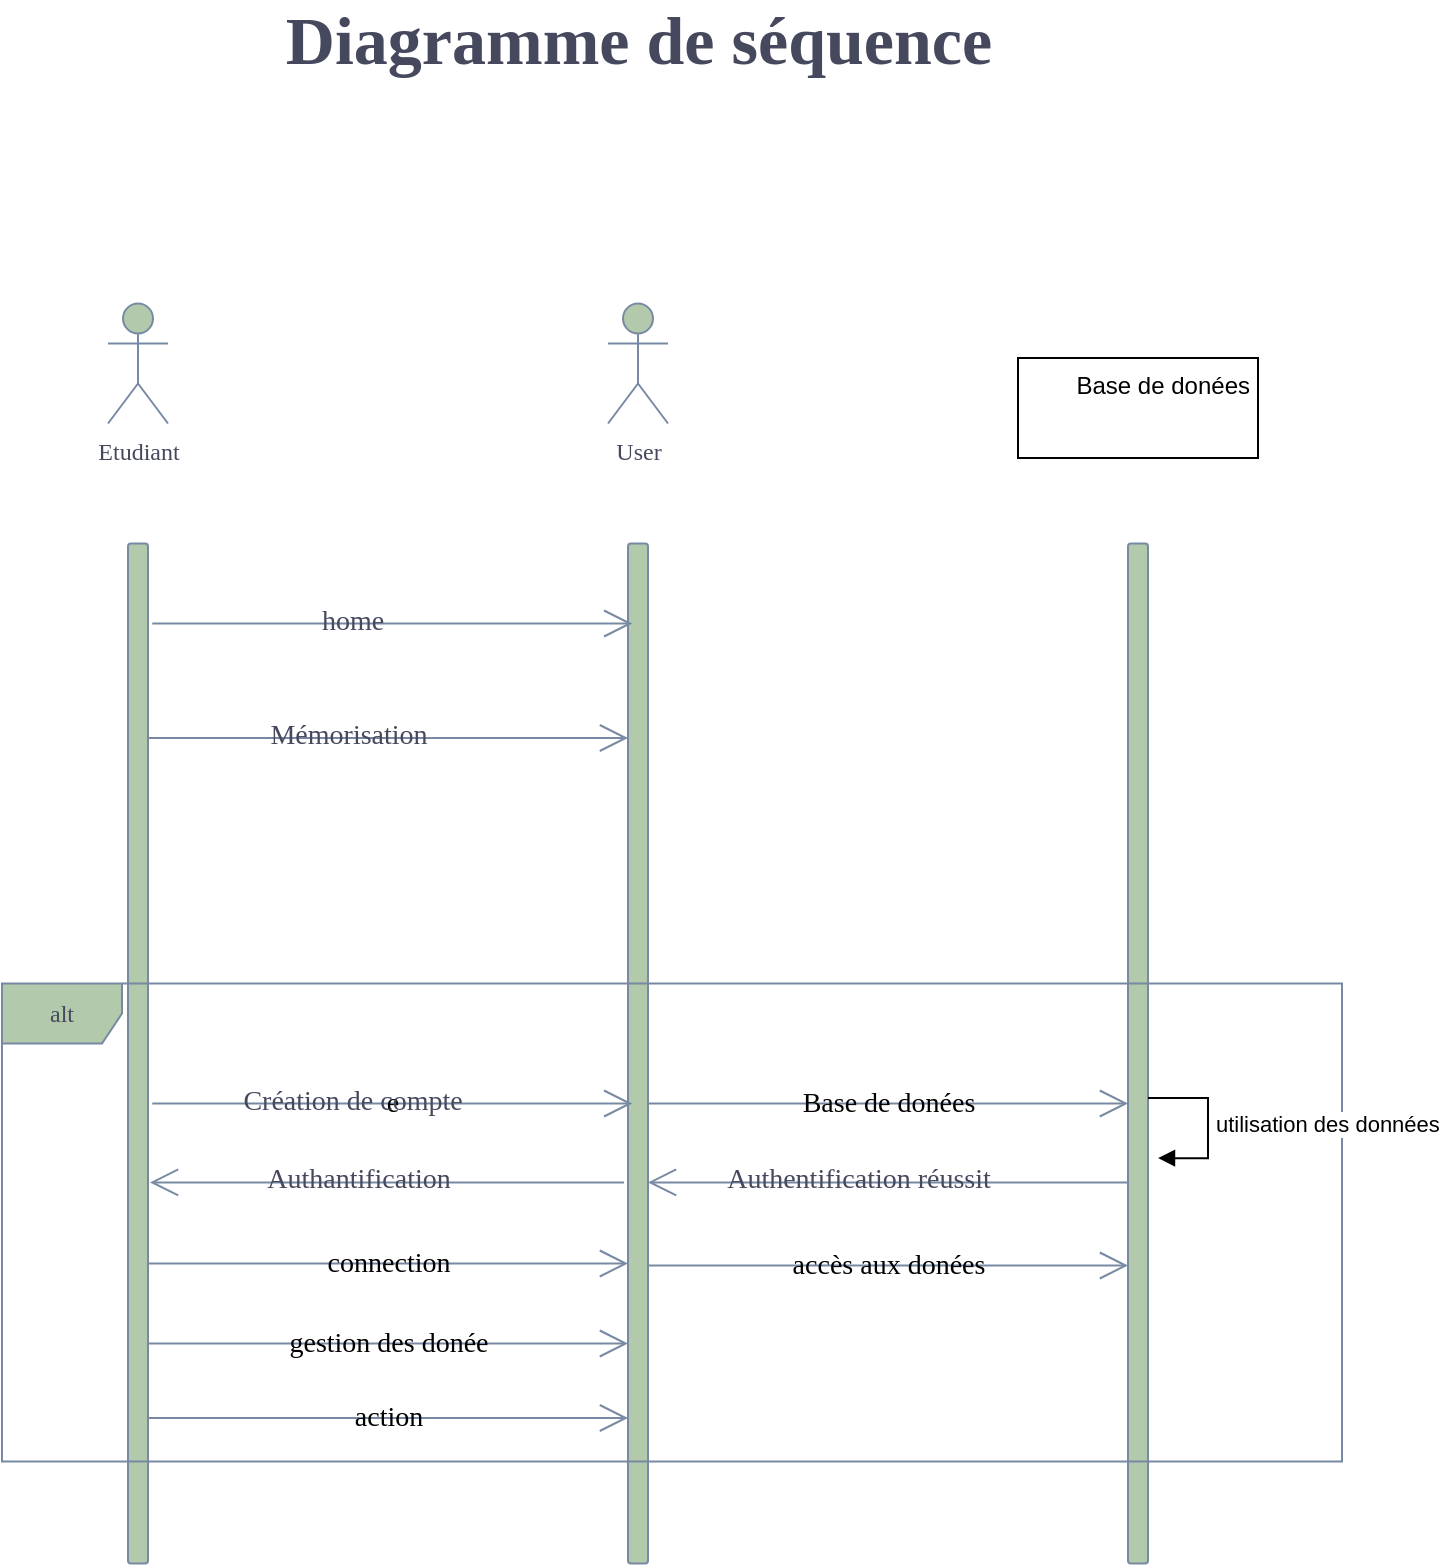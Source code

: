 <mxfile version="21.2.9" type="github" pages="4">
  <diagram id="7Fy2dsDE-u1t5gbOgSBC" name="Page-3">
    <mxGraphModel dx="1259" dy="935" grid="1" gridSize="10" guides="1" tooltips="1" connect="1" arrows="1" fold="1" page="1" pageScale="1" pageWidth="827" pageHeight="1169" math="0" shadow="0">
      <root>
        <mxCell id="0" />
        <mxCell id="1" parent="0" />
        <mxCell id="fSUdgJ2RJSTrI55HI0uJ-1" value="Etudiant" style="shape=umlActor;verticalLabelPosition=bottom;verticalAlign=top;html=1;fontFamily=Bangers;fontSource=https%3A%2F%2Ffonts.googleapis.com%2Fcss%3Ffamily%3DBangers;labelBackgroundColor=none;fillColor=#B2C9AB;strokeColor=#788AA3;fontColor=#46495D;rounded=1;labelBorderColor=none;" parent="1" vertex="1">
          <mxGeometry x="127" y="282.75" width="30" height="60" as="geometry" />
        </mxCell>
        <mxCell id="fSUdgJ2RJSTrI55HI0uJ-2" value="" style="html=1;points=[];perimeter=orthogonalPerimeter;outlineConnect=0;targetShapes=umlLifeline;portConstraint=eastwest;newEdgeStyle={&quot;edgeStyle&quot;:&quot;elbowEdgeStyle&quot;,&quot;elbow&quot;:&quot;vertical&quot;,&quot;curved&quot;:0,&quot;rounded&quot;:0};fontFamily=Bangers;fontSource=https%3A%2F%2Ffonts.googleapis.com%2Fcss%3Ffamily%3DBangers;labelBackgroundColor=none;fillColor=#B2C9AB;strokeColor=#788AA3;fontColor=#46495D;rounded=1;labelBorderColor=none;" parent="1" vertex="1">
          <mxGeometry x="137" y="402.75" width="10" height="510" as="geometry" />
        </mxCell>
        <mxCell id="fSUdgJ2RJSTrI55HI0uJ-3" value="" style="html=1;points=[];perimeter=orthogonalPerimeter;outlineConnect=0;targetShapes=umlLifeline;portConstraint=eastwest;newEdgeStyle={&quot;edgeStyle&quot;:&quot;elbowEdgeStyle&quot;,&quot;elbow&quot;:&quot;vertical&quot;,&quot;curved&quot;:0,&quot;rounded&quot;:0};fontFamily=Bangers;fontSource=https%3A%2F%2Ffonts.googleapis.com%2Fcss%3Ffamily%3DBangers;labelBackgroundColor=none;fillColor=#B2C9AB;strokeColor=#788AA3;fontColor=#46495D;rounded=1;labelBorderColor=none;" parent="1" vertex="1">
          <mxGeometry x="387" y="402.75" width="10" height="510" as="geometry" />
        </mxCell>
        <mxCell id="mbbyJTVlPEKZgGZdeCUn-4" value="" style="endArrow=open;endFill=1;endSize=12;html=1;rounded=1;fontFamily=Bangers;labelBackgroundColor=none;strokeColor=#788AA3;fontColor=default;fontSource=https%3A%2F%2Ffonts.googleapis.com%2Fcss%3Ffamily%3DBangers;fontSize=14;labelBorderColor=none;" parent="1" edge="1">
          <mxGeometry width="160" relative="1" as="geometry">
            <mxPoint x="149.13" y="442.75" as="sourcePoint" />
            <mxPoint x="389.13" y="442.75" as="targetPoint" />
          </mxGeometry>
        </mxCell>
        <mxCell id="mbbyJTVlPEKZgGZdeCUn-5" value="home" style="edgeLabel;html=1;align=center;verticalAlign=middle;resizable=0;points=[];fontFamily=Bangers;labelBackgroundColor=none;fontColor=#46495D;rounded=1;fontSource=https%3A%2F%2Ffonts.googleapis.com%2Fcss%3Ffamily%3DBangers;fontSize=14;labelBorderColor=none;" parent="mbbyJTVlPEKZgGZdeCUn-4" vertex="1" connectable="0">
          <mxGeometry x="-0.168" y="1" relative="1" as="geometry">
            <mxPoint as="offset" />
          </mxGeometry>
        </mxCell>
        <mxCell id="mbbyJTVlPEKZgGZdeCUn-7" value="User" style="shape=umlActor;verticalLabelPosition=bottom;verticalAlign=top;html=1;fontFamily=Bangers;fontSource=https%3A%2F%2Ffonts.googleapis.com%2Fcss%3Ffamily%3DBangers;labelBackgroundColor=none;fillColor=#B2C9AB;strokeColor=#788AA3;fontColor=#46495D;rounded=1;labelBorderColor=none;" parent="1" vertex="1">
          <mxGeometry x="377" y="282.75" width="30" height="60" as="geometry" />
        </mxCell>
        <mxCell id="mbbyJTVlPEKZgGZdeCUn-9" value="" style="html=1;points=[];perimeter=orthogonalPerimeter;outlineConnect=0;targetShapes=umlLifeline;portConstraint=eastwest;newEdgeStyle={&quot;edgeStyle&quot;:&quot;elbowEdgeStyle&quot;,&quot;elbow&quot;:&quot;vertical&quot;,&quot;curved&quot;:0,&quot;rounded&quot;:0};fontFamily=Bangers;fontSource=https%3A%2F%2Ffonts.googleapis.com%2Fcss%3Ffamily%3DBangers;labelBackgroundColor=none;fillColor=#B2C9AB;strokeColor=#788AA3;fontColor=#46495D;rounded=1;labelBorderColor=none;" parent="1" vertex="1">
          <mxGeometry x="637" y="402.75" width="10" height="510" as="geometry" />
        </mxCell>
        <mxCell id="mbbyJTVlPEKZgGZdeCUn-10" value="&lt;font style=&quot;font-size: 14px;&quot;&gt;&lt;br style=&quot;font-size: 14px;&quot;&gt;&lt;/font&gt;" style="text;whiteSpace=wrap;html=1;fontFamily=Bangers;labelBackgroundColor=none;fontColor=#46495D;rounded=1;align=center;fontSource=https%3A%2F%2Ffonts.googleapis.com%2Fcss%3Ffamily%3DBangers;fontSize=14;labelBorderColor=none;" parent="1" vertex="1">
          <mxGeometry x="582" y="332.75" width="120" height="50" as="geometry" />
        </mxCell>
        <mxCell id="M7Nd-Q1FoY5M5KTgXxL9-5" value="connection" style="endArrow=open;endFill=1;endSize=12;html=1;rounded=1;fontFamily=Bangers;labelBackgroundColor=none;strokeColor=#788AA3;fontColor=default;fontSource=https%3A%2F%2Ffonts.googleapis.com%2Fcss%3Ffamily%3DBangers;fontSize=14;labelBorderColor=none;" parent="1" edge="1">
          <mxGeometry width="160" relative="1" as="geometry">
            <mxPoint x="147" y="762.75" as="sourcePoint" />
            <mxPoint x="387" y="762.75" as="targetPoint" />
          </mxGeometry>
        </mxCell>
        <mxCell id="M7Nd-Q1FoY5M5KTgXxL9-10" value="alt" style="shape=umlFrame;whiteSpace=wrap;html=1;pointerEvents=0;strokeColor=#788AA3;fontColor=#46495D;fillColor=#B2C9AB;fontFamily=Bangers;fontSource=https%3A%2F%2Ffonts.googleapis.com%2Fcss%3Ffamily%3DBangers;labelBorderColor=none;" parent="1" vertex="1">
          <mxGeometry x="74" y="622.75" width="670" height="239" as="geometry" />
        </mxCell>
        <mxCell id="M7Nd-Q1FoY5M5KTgXxL9-13" value="e" style="endArrow=open;endFill=1;endSize=12;html=1;rounded=1;fontFamily=Bangers;labelBackgroundColor=none;strokeColor=#788AA3;fontColor=default;fontSource=https%3A%2F%2Ffonts.googleapis.com%2Fcss%3Ffamily%3DBangers;fontSize=14;labelBorderColor=none;" parent="1" edge="1">
          <mxGeometry width="160" relative="1" as="geometry">
            <mxPoint x="149.13" y="682.75" as="sourcePoint" />
            <mxPoint x="389.13" y="682.75" as="targetPoint" />
          </mxGeometry>
        </mxCell>
        <mxCell id="M7Nd-Q1FoY5M5KTgXxL9-14" value="Création de compte" style="edgeLabel;html=1;align=center;verticalAlign=middle;resizable=0;points=[];fontFamily=Bangers;labelBackgroundColor=none;fontColor=#46495D;rounded=1;fontSize=14;fontSource=https%3A%2F%2Ffonts.googleapis.com%2Fcss%3Ffamily%3DBangers;labelBorderColor=none;" parent="M7Nd-Q1FoY5M5KTgXxL9-13" vertex="1" connectable="0">
          <mxGeometry x="-0.168" y="1" relative="1" as="geometry">
            <mxPoint as="offset" />
          </mxGeometry>
        </mxCell>
        <mxCell id="M7Nd-Q1FoY5M5KTgXxL9-15" value="&lt;font style=&quot;font-size: 14px;&quot;&gt;Base de donées&lt;/font&gt;" style="endArrow=open;endFill=1;endSize=12;html=1;rounded=1;fontFamily=Bangers;labelBackgroundColor=none;strokeColor=#788AA3;fontColor=default;fontSource=https%3A%2F%2Ffonts.googleapis.com%2Fcss%3Ffamily%3DBangers;fontSize=14;labelBorderColor=none;" parent="1" edge="1">
          <mxGeometry width="160" relative="1" as="geometry">
            <mxPoint x="397" y="682.75" as="sourcePoint" />
            <mxPoint x="637" y="682.75" as="targetPoint" />
          </mxGeometry>
        </mxCell>
        <mxCell id="M7Nd-Q1FoY5M5KTgXxL9-16" value="" style="endArrow=open;endFill=1;endSize=12;html=1;rounded=1;fontFamily=Bangers;labelBackgroundColor=none;strokeColor=#788AA3;fontColor=default;fontSource=https%3A%2F%2Ffonts.googleapis.com%2Fcss%3Ffamily%3DBangers;fontSize=14;labelBorderColor=none;" parent="1" edge="1">
          <mxGeometry width="160" relative="1" as="geometry">
            <mxPoint x="385" y="722.22" as="sourcePoint" />
            <mxPoint x="148" y="722.22" as="targetPoint" />
            <Array as="points">
              <mxPoint x="305" y="722.22" />
            </Array>
          </mxGeometry>
        </mxCell>
        <mxCell id="M7Nd-Q1FoY5M5KTgXxL9-17" value="Authantification" style="edgeLabel;html=1;align=center;verticalAlign=middle;resizable=0;points=[];fontFamily=Bangers;labelBackgroundColor=none;fontColor=#46495D;rounded=1;fontSource=https%3A%2F%2Ffonts.googleapis.com%2Fcss%3Ffamily%3DBangers;fontSize=14;labelBorderColor=none;" parent="M7Nd-Q1FoY5M5KTgXxL9-16" vertex="1" connectable="0">
          <mxGeometry x="0.125" y="-1" relative="1" as="geometry">
            <mxPoint as="offset" />
          </mxGeometry>
        </mxCell>
        <mxCell id="M7Nd-Q1FoY5M5KTgXxL9-18" value="" style="endArrow=open;endFill=1;endSize=12;html=1;rounded=1;fontFamily=Bangers;labelBackgroundColor=none;strokeColor=#788AA3;fontColor=default;fontSource=https%3A%2F%2Ffonts.googleapis.com%2Fcss%3Ffamily%3DBangers;fontSize=14;labelBorderColor=none;" parent="1" edge="1">
          <mxGeometry width="160" relative="1" as="geometry">
            <mxPoint x="637" y="722.22" as="sourcePoint" />
            <mxPoint x="397" y="722.22" as="targetPoint" />
          </mxGeometry>
        </mxCell>
        <mxCell id="M7Nd-Q1FoY5M5KTgXxL9-19" value="Authentification réussit" style="edgeLabel;html=1;align=center;verticalAlign=middle;resizable=0;points=[];fontFamily=Bangers;labelBackgroundColor=none;fontColor=#46495D;rounded=1;fontSource=https%3A%2F%2Ffonts.googleapis.com%2Fcss%3Ffamily%3DBangers;fontSize=14;labelBorderColor=none;" parent="M7Nd-Q1FoY5M5KTgXxL9-18" vertex="1" connectable="0">
          <mxGeometry x="0.125" y="-1" relative="1" as="geometry">
            <mxPoint as="offset" />
          </mxGeometry>
        </mxCell>
        <mxCell id="M7Nd-Q1FoY5M5KTgXxL9-24" value="accès aux donées" style="endArrow=open;endFill=1;endSize=12;html=1;rounded=1;fontFamily=Bangers;labelBackgroundColor=none;strokeColor=#788AA3;fontColor=default;fontSource=https%3A%2F%2Ffonts.googleapis.com%2Fcss%3Ffamily%3DBangers;fontSize=14;labelBorderColor=none;" parent="1" edge="1">
          <mxGeometry width="160" relative="1" as="geometry">
            <mxPoint x="397" y="763.75" as="sourcePoint" />
            <mxPoint x="637" y="763.75" as="targetPoint" />
          </mxGeometry>
        </mxCell>
        <mxCell id="M7Nd-Q1FoY5M5KTgXxL9-26" value="gestion des donée" style="endArrow=open;endFill=1;endSize=12;html=1;rounded=1;fontFamily=Bangers;labelBackgroundColor=none;strokeColor=#788AA3;fontColor=default;fontSource=https%3A%2F%2Ffonts.googleapis.com%2Fcss%3Ffamily%3DBangers;fontSize=14;labelBorderColor=none;" parent="1" edge="1">
          <mxGeometry width="160" relative="1" as="geometry">
            <mxPoint x="147" y="802.75" as="sourcePoint" />
            <mxPoint x="387" y="802.75" as="targetPoint" />
          </mxGeometry>
        </mxCell>
        <mxCell id="Zl64nRzu6rsrgkDyncrV-1" value="&lt;font style=&quot;font-size: 34px;&quot; data-font-src=&quot;https://fonts.googleapis.com/css?family=Bangers&quot; face=&quot;Bangers&quot;&gt;Diagramme de séquence&lt;/font&gt;" style="text;align=center;fontStyle=1;verticalAlign=middle;spacingLeft=3;spacingRight=3;strokeColor=none;rotatable=0;points=[[0,0.5],[1,0.5]];portConstraint=eastwest;html=1;fontColor=#46495D;" parent="1" vertex="1">
          <mxGeometry x="352" y="139" width="80" height="26" as="geometry" />
        </mxCell>
        <mxCell id="Zl64nRzu6rsrgkDyncrV-2" value="" style="endArrow=open;endFill=1;endSize=12;html=1;rounded=1;fontFamily=Bangers;labelBackgroundColor=none;strokeColor=#788AA3;fontColor=default;fontSource=https%3A%2F%2Ffonts.googleapis.com%2Fcss%3Ffamily%3DBangers;fontSize=14;labelBorderColor=none;" parent="1" edge="1">
          <mxGeometry width="160" relative="1" as="geometry">
            <mxPoint x="147" y="500" as="sourcePoint" />
            <mxPoint x="387" y="500" as="targetPoint" />
          </mxGeometry>
        </mxCell>
        <mxCell id="Zl64nRzu6rsrgkDyncrV-3" value="Mémorisation" style="edgeLabel;html=1;align=center;verticalAlign=middle;resizable=0;points=[];fontFamily=Bangers;labelBackgroundColor=none;fontColor=#46495D;rounded=1;fontSource=https%3A%2F%2Ffonts.googleapis.com%2Fcss%3Ffamily%3DBangers;fontSize=14;labelBorderColor=none;" parent="Zl64nRzu6rsrgkDyncrV-2" vertex="1" connectable="0">
          <mxGeometry x="-0.168" y="1" relative="1" as="geometry">
            <mxPoint as="offset" />
          </mxGeometry>
        </mxCell>
        <mxCell id="Zl64nRzu6rsrgkDyncrV-4" value="action" style="endArrow=open;endFill=1;endSize=12;html=1;rounded=1;fontFamily=Bangers;labelBackgroundColor=none;strokeColor=#788AA3;fontColor=default;fontSource=https%3A%2F%2Ffonts.googleapis.com%2Fcss%3Ffamily%3DBangers;fontSize=14;labelBorderColor=none;" parent="1" edge="1">
          <mxGeometry width="160" relative="1" as="geometry">
            <mxPoint x="147" y="840" as="sourcePoint" />
            <mxPoint x="387" y="840" as="targetPoint" />
          </mxGeometry>
        </mxCell>
        <mxCell id="512pYsB3RR5TTS3lcQ0H-1" value="Base de donées" style="align=right;verticalAlign=top;spacingRight=2;whiteSpace=wrap;html=1;" vertex="1" parent="1">
          <mxGeometry x="582" y="310" width="120" height="50" as="geometry" />
        </mxCell>
        <mxCell id="0DtthJPYJdAvLJs0lc2h-2" value="utilisation des données" style="html=1;align=left;spacingLeft=2;endArrow=block;rounded=0;edgeStyle=orthogonalEdgeStyle;curved=0;rounded=0;" edge="1" parent="1">
          <mxGeometry relative="1" as="geometry">
            <mxPoint x="647" y="680" as="sourcePoint" />
            <Array as="points">
              <mxPoint x="677" y="710" />
            </Array>
            <mxPoint x="652" y="710.059" as="targetPoint" />
          </mxGeometry>
        </mxCell>
      </root>
    </mxGraphModel>
  </diagram>
  <diagram id="2vBaPQWCMmji3fY1KokE" name="Page-8">
    <mxGraphModel dx="1529" dy="1136" grid="1" gridSize="20" guides="1" tooltips="1" connect="1" arrows="1" fold="1" page="1" pageScale="1" pageWidth="827" pageHeight="1169" math="0" shadow="0">
      <root>
        <mxCell id="0" />
        <mxCell id="1" parent="0" />
        <mxCell id="4AKyWV1fT23g9U2N-agr-1" value="" style="verticalAlign=top;align=left;spacingTop=8;spacingLeft=2;spacingRight=12;shape=cube;size=10;direction=south;fontStyle=4;html=1;whiteSpace=wrap;strokeColor=#788AA3;fontColor=#46495D;fillColor=#020203;" parent="1" vertex="1">
          <mxGeometry x="200" y="248" width="594" height="835" as="geometry" />
        </mxCell>
        <mxCell id="6-9gz5BclIo_MvBo13Ms-14" style="edgeStyle=orthogonalEdgeStyle;rounded=0;orthogonalLoop=1;jettySize=auto;html=1;exitX=0.5;exitY=1;exitDx=0;exitDy=0;strokeColor=#020203;fontColor=#46495D;fillColor=#B2C9AB;endArrow=none;endFill=0;" parent="1" source="4AKyWV1fT23g9U2N-agr-2" target="4AKyWV1fT23g9U2N-agr-4" edge="1">
          <mxGeometry relative="1" as="geometry" />
        </mxCell>
        <mxCell id="4AKyWV1fT23g9U2N-agr-2" value="&lt;font data-font-src=&quot;https://fonts.googleapis.com/css?family=Bangers&quot; face=&quot;Bangers&quot;&gt;Authentification&lt;/font&gt;" style="ellipse;whiteSpace=wrap;html=1;strokeColor=#6c8ebf;fillColor=#dae8fc;" parent="1" vertex="1">
          <mxGeometry x="539" y="288" width="222" height="120" as="geometry" />
        </mxCell>
        <mxCell id="6-9gz5BclIo_MvBo13Ms-15" style="edgeStyle=orthogonalEdgeStyle;rounded=0;orthogonalLoop=1;jettySize=auto;html=1;entryX=0;entryY=0.5;entryDx=0;entryDy=0;strokeColor=#788AA3;fontColor=#46495D;fillColor=#B2C9AB;endArrow=none;endFill=0;" parent="1" source="4AKyWV1fT23g9U2N-agr-3" target="4AKyWV1fT23g9U2N-agr-2" edge="1">
          <mxGeometry relative="1" as="geometry" />
        </mxCell>
        <mxCell id="ttsru9wYK6X2Tkle6r_C-3" value="«include»" style="edgeStyle=orthogonalEdgeStyle;rounded=0;orthogonalLoop=1;jettySize=auto;html=1;exitX=0.5;exitY=1;exitDx=0;exitDy=0;dashed=1;" edge="1" parent="1" source="4AKyWV1fT23g9U2N-agr-3" target="4AKyWV1fT23g9U2N-agr-5">
          <mxGeometry relative="1" as="geometry" />
        </mxCell>
        <mxCell id="4AKyWV1fT23g9U2N-agr-3" value="&lt;font data-font-src=&quot;https://fonts.googleapis.com/css?family=Bangers&quot; face=&quot;Bangers&quot;&gt;Création de compte&lt;/font&gt;" style="ellipse;whiteSpace=wrap;html=1;strokeColor=#6c8ebf;fillColor=#dae8fc;" parent="1" vertex="1">
          <mxGeometry x="246" y="288" width="222" height="120" as="geometry" />
        </mxCell>
        <mxCell id="6-9gz5BclIo_MvBo13Ms-20" style="edgeStyle=orthogonalEdgeStyle;rounded=0;orthogonalLoop=1;jettySize=auto;html=1;exitX=0.5;exitY=1;exitDx=0;exitDy=0;strokeColor=#020203;fontColor=#46495D;fillColor=#B2C9AB;endArrow=none;endFill=0;" parent="1" source="4AKyWV1fT23g9U2N-agr-6" target="4AKyWV1fT23g9U2N-agr-7" edge="1">
          <mxGeometry relative="1" as="geometry" />
        </mxCell>
        <mxCell id="6-9gz5BclIo_MvBo13Ms-30" style="edgeStyle=orthogonalEdgeStyle;rounded=0;orthogonalLoop=1;jettySize=auto;html=1;exitX=1;exitY=1;exitDx=0;exitDy=0;entryX=1;entryY=0.5;entryDx=0;entryDy=0;strokeColor=#020203;fontColor=#46495D;fillColor=#B2C9AB;endArrow=none;endFill=0;" parent="1" source="4AKyWV1fT23g9U2N-agr-4" target="4AKyWV1fT23g9U2N-agr-6" edge="1">
          <mxGeometry relative="1" as="geometry">
            <Array as="points">
              <mxPoint x="728" y="608" />
              <mxPoint x="761" y="608" />
            </Array>
          </mxGeometry>
        </mxCell>
        <mxCell id="ttsru9wYK6X2Tkle6r_C-8" style="edgeStyle=orthogonalEdgeStyle;rounded=0;orthogonalLoop=1;jettySize=auto;html=1;exitX=0.5;exitY=1;exitDx=0;exitDy=0;entryX=0.5;entryY=0;entryDx=0;entryDy=0;endArrow=none;endFill=0;" edge="1" parent="1" source="4AKyWV1fT23g9U2N-agr-4" target="4AKyWV1fT23g9U2N-agr-6">
          <mxGeometry relative="1" as="geometry" />
        </mxCell>
        <mxCell id="4AKyWV1fT23g9U2N-agr-4" value="&lt;font data-font-src=&quot;https://fonts.googleapis.com/css?family=Bangers&quot; face=&quot;Bangers&quot;&gt;Authentification&lt;/font&gt;" style="ellipse;whiteSpace=wrap;html=1;strokeColor=#6c8ebf;fillColor=#dae8fc;" parent="1" vertex="1">
          <mxGeometry x="539" y="428" width="222" height="120" as="geometry" />
        </mxCell>
        <mxCell id="6-9gz5BclIo_MvBo13Ms-18" style="edgeStyle=orthogonalEdgeStyle;rounded=0;orthogonalLoop=1;jettySize=auto;html=1;strokeColor=#788AA3;fontColor=#46495D;fillColor=#B2C9AB;endArrow=none;endFill=0;" parent="1" source="4AKyWV1fT23g9U2N-agr-5" target="4AKyWV1fT23g9U2N-agr-4" edge="1">
          <mxGeometry relative="1" as="geometry" />
        </mxCell>
        <mxCell id="6-9gz5BclIo_MvBo13Ms-29" style="edgeStyle=orthogonalEdgeStyle;rounded=0;orthogonalLoop=1;jettySize=auto;html=1;exitX=1;exitY=1;exitDx=0;exitDy=0;entryX=0;entryY=0;entryDx=0;entryDy=0;strokeColor=#020203;fontColor=#46495D;fillColor=#B2C9AB;endArrow=none;endFill=0;" parent="1" source="4AKyWV1fT23g9U2N-agr-5" target="4AKyWV1fT23g9U2N-agr-6" edge="1">
          <mxGeometry relative="1" as="geometry">
            <Array as="points">
              <mxPoint x="435" y="580" />
              <mxPoint x="572" y="580" />
            </Array>
          </mxGeometry>
        </mxCell>
        <mxCell id="4AKyWV1fT23g9U2N-agr-5" value="&lt;font data-font-src=&quot;https://fonts.googleapis.com/css?family=Bangers&quot; face=&quot;Bangers&quot;&gt;connection&lt;/font&gt;" style="ellipse;whiteSpace=wrap;html=1;strokeColor=#6c8ebf;fillColor=#dae8fc;" parent="1" vertex="1">
          <mxGeometry x="246" y="428" width="222" height="120" as="geometry" />
        </mxCell>
        <mxCell id="6-9gz5BclIo_MvBo13Ms-19" style="edgeStyle=orthogonalEdgeStyle;rounded=0;orthogonalLoop=1;jettySize=auto;html=1;exitX=0.885;exitY=0.827;exitDx=0;exitDy=0;entryX=0.877;entryY=0.187;entryDx=0;entryDy=0;strokeColor=#020203;fontColor=#46495D;fillColor=#B2C9AB;entryPerimeter=0;exitPerimeter=0;endArrow=none;endFill=0;" parent="1" source="4AKyWV1fT23g9U2N-agr-6" target="4AKyWV1fT23g9U2N-agr-7" edge="1">
          <mxGeometry relative="1" as="geometry">
            <Array as="points">
              <mxPoint x="735" y="698" />
              <mxPoint x="740" y="698" />
              <mxPoint x="740" y="962" />
            </Array>
          </mxGeometry>
        </mxCell>
        <mxCell id="4AKyWV1fT23g9U2N-agr-6" value="&lt;font data-font-src=&quot;https://fonts.googleapis.com/css?family=Bangers&quot; face=&quot;Bangers&quot;&gt;Home&lt;/font&gt;" style="ellipse;whiteSpace=wrap;html=1;strokeColor=#6c8ebf;fillColor=#dae8fc;" parent="1" vertex="1">
          <mxGeometry x="539" y="596" width="222" height="120" as="geometry" />
        </mxCell>
        <mxCell id="4AKyWV1fT23g9U2N-agr-7" value="&lt;font data-font-src=&quot;https://fonts.googleapis.com/css?family=Bangers&quot; face=&quot;Bangers&quot;&gt;Mémorisation&lt;/font&gt;" style="ellipse;whiteSpace=wrap;html=1;strokeColor=#6c8ebf;fillColor=#dae8fc;" parent="1" vertex="1">
          <mxGeometry x="539" y="940" width="222" height="120" as="geometry" />
        </mxCell>
        <mxCell id="4AKyWV1fT23g9U2N-agr-8" value="&lt;font data-font-src=&quot;https://fonts.googleapis.com/css?family=Bangers&quot; face=&quot;Bangers&quot;&gt;modification&lt;/font&gt;" style="ellipse;whiteSpace=wrap;html=1;strokeColor=#6c8ebf;fillColor=#dae8fc;" parent="1" vertex="1">
          <mxGeometry x="328" y="625.5" width="126" height="80" as="geometry" />
        </mxCell>
        <mxCell id="6-9gz5BclIo_MvBo13Ms-26" style="edgeStyle=orthogonalEdgeStyle;rounded=0;orthogonalLoop=1;jettySize=auto;html=1;exitX=0.411;exitY=0.952;exitDx=0;exitDy=0;entryX=0.5;entryY=0;entryDx=0;entryDy=0;strokeColor=#020203;fontColor=#46495D;fillColor=#B2C9AB;exitPerimeter=0;endArrow=none;endFill=0;" parent="1" source="4AKyWV1fT23g9U2N-agr-8" target="4AKyWV1fT23g9U2N-agr-9" edge="1">
          <mxGeometry relative="1" as="geometry" />
        </mxCell>
        <mxCell id="6-9gz5BclIo_MvBo13Ms-28" style="edgeStyle=orthogonalEdgeStyle;rounded=0;orthogonalLoop=1;jettySize=auto;html=1;exitX=0.5;exitY=1;exitDx=0;exitDy=0;entryX=0;entryY=0.5;entryDx=0;entryDy=0;strokeColor=#020203;fontColor=#46495D;fillColor=#B2C9AB;endArrow=none;endFill=0;" parent="1" source="4AKyWV1fT23g9U2N-agr-9" target="6-9gz5BclIo_MvBo13Ms-27" edge="1">
          <mxGeometry relative="1" as="geometry">
            <Array as="points">
              <mxPoint x="427" y="898" />
              <mxPoint x="500" y="898" />
            </Array>
          </mxGeometry>
        </mxCell>
        <mxCell id="4AKyWV1fT23g9U2N-agr-9" value="&lt;font data-font-src=&quot;https://fonts.googleapis.com/css?family=Bangers&quot; face=&quot;Bangers&quot;&gt;bases de données&lt;/font&gt;" style="ellipse;whiteSpace=wrap;html=1;strokeColor=#6c8ebf;fillColor=#dae8fc;" parent="1" vertex="1">
          <mxGeometry x="354" y="780" width="146" height="105" as="geometry" />
        </mxCell>
        <mxCell id="ttsru9wYK6X2Tkle6r_C-9" style="edgeStyle=orthogonalEdgeStyle;rounded=0;orthogonalLoop=1;jettySize=auto;html=1;entryX=1;entryY=0.5;entryDx=0;entryDy=0;endArrow=none;endFill=0;" edge="1" parent="1" source="6-9gz5BclIo_MvBo13Ms-2" target="4AKyWV1fT23g9U2N-agr-9">
          <mxGeometry relative="1" as="geometry" />
        </mxCell>
        <mxCell id="6-9gz5BclIo_MvBo13Ms-2" value="&lt;font data-font-src=&quot;https://fonts.googleapis.com/css?family=Bangers&quot; face=&quot;Bangers&quot;&gt;ajouté&lt;/font&gt;" style="ellipse;whiteSpace=wrap;html=1;strokeColor=#6c8ebf;fillColor=#dae8fc;" parent="1" vertex="1">
          <mxGeometry x="471.5" y="716" width="137" height="75" as="geometry" />
        </mxCell>
        <mxCell id="6-9gz5BclIo_MvBo13Ms-11" value="«include»" style="edgeStyle=orthogonalEdgeStyle;rounded=0;orthogonalLoop=1;jettySize=auto;html=1;exitX=0;exitY=1;exitDx=0;exitDy=0;exitPerimeter=0;strokeColor=#788AA3;fontColor=#46495D;fillColor=#B2C9AB;dashed=1;endArrow=classic;endFill=1;" parent="1" source="6-9gz5BclIo_MvBo13Ms-4" target="4AKyWV1fT23g9U2N-agr-3" edge="1">
          <mxGeometry relative="1" as="geometry" />
        </mxCell>
        <mxCell id="6-9gz5BclIo_MvBo13Ms-12" style="edgeStyle=orthogonalEdgeStyle;rounded=0;orthogonalLoop=1;jettySize=auto;html=1;exitX=1;exitY=1;exitDx=0;exitDy=0;exitPerimeter=0;entryX=0.5;entryY=0;entryDx=0;entryDy=0;strokeColor=#788AA3;fontColor=#46495D;fillColor=#B2C9AB;dashed=1;endArrow=classic;endFill=1;" parent="1" source="6-9gz5BclIo_MvBo13Ms-4" target="4AKyWV1fT23g9U2N-agr-2" edge="1">
          <mxGeometry relative="1" as="geometry" />
        </mxCell>
        <mxCell id="6-9gz5BclIo_MvBo13Ms-17" style="edgeStyle=orthogonalEdgeStyle;rounded=0;orthogonalLoop=1;jettySize=auto;html=1;strokeColor=#788AA3;fontColor=#46495D;fillColor=#B2C9AB;dashed=1;endArrow=classic;endFill=1;" parent="1" source="6-9gz5BclIo_MvBo13Ms-4" target="4AKyWV1fT23g9U2N-agr-6" edge="1">
          <mxGeometry relative="1" as="geometry">
            <Array as="points">
              <mxPoint x="480" y="123" />
              <mxPoint x="480" y="656" />
            </Array>
          </mxGeometry>
        </mxCell>
        <mxCell id="ttsru9wYK6X2Tkle6r_C-2" value="«include»" style="edgeLabel;html=1;align=center;verticalAlign=middle;resizable=0;points=[];" vertex="1" connectable="0" parent="6-9gz5BclIo_MvBo13Ms-17">
          <mxGeometry x="-0.402" y="-1" relative="1" as="geometry">
            <mxPoint as="offset" />
          </mxGeometry>
        </mxCell>
        <mxCell id="6-9gz5BclIo_MvBo13Ms-4" value="Etudiant" style="shape=umlActor;verticalLabelPosition=bottom;verticalAlign=top;html=1;strokeColor=#788AA3;fontColor=#46495D;fillColor=#B2C9AB;" parent="1" vertex="1">
          <mxGeometry x="373" y="63" width="81" height="120" as="geometry" />
        </mxCell>
        <mxCell id="6-9gz5BclIo_MvBo13Ms-22" style="edgeStyle=orthogonalEdgeStyle;rounded=0;orthogonalLoop=1;jettySize=auto;html=1;strokeColor=#788AA3;fontColor=#46495D;fillColor=#B2C9AB;dashed=1;" parent="1" source="6-9gz5BclIo_MvBo13Ms-5" target="4AKyWV1fT23g9U2N-agr-8" edge="1">
          <mxGeometry relative="1" as="geometry" />
        </mxCell>
        <mxCell id="ttsru9wYK6X2Tkle6r_C-6" value="«include»" style="edgeLabel;html=1;align=center;verticalAlign=middle;resizable=0;points=[];" vertex="1" connectable="0" parent="6-9gz5BclIo_MvBo13Ms-22">
          <mxGeometry x="0.334" relative="1" as="geometry">
            <mxPoint as="offset" />
          </mxGeometry>
        </mxCell>
        <mxCell id="6-9gz5BclIo_MvBo13Ms-24" style="edgeStyle=orthogonalEdgeStyle;rounded=0;orthogonalLoop=1;jettySize=auto;html=1;strokeColor=#788AA3;fontColor=#46495D;fillColor=#B2C9AB;entryX=0.012;entryY=0.567;entryDx=0;entryDy=0;entryPerimeter=0;dashed=1;" parent="1" source="6-9gz5BclIo_MvBo13Ms-5" target="4AKyWV1fT23g9U2N-agr-9" edge="1">
          <mxGeometry relative="1" as="geometry">
            <mxPoint x="-40" y="723" as="sourcePoint" />
            <mxPoint x="140" y="763" as="targetPoint" />
            <Array as="points">
              <mxPoint x="99" y="740" />
              <mxPoint x="220" y="740" />
              <mxPoint x="220" y="839" />
            </Array>
          </mxGeometry>
        </mxCell>
        <mxCell id="ttsru9wYK6X2Tkle6r_C-4" value="«include»" style="edgeLabel;html=1;align=center;verticalAlign=middle;resizable=0;points=[];" vertex="1" connectable="0" parent="6-9gz5BclIo_MvBo13Ms-24">
          <mxGeometry x="0.475" y="2" relative="1" as="geometry">
            <mxPoint as="offset" />
          </mxGeometry>
        </mxCell>
        <mxCell id="6-9gz5BclIo_MvBo13Ms-31" style="edgeStyle=orthogonalEdgeStyle;rounded=0;orthogonalLoop=1;jettySize=auto;html=1;entryX=0.5;entryY=1;entryDx=0;entryDy=0;strokeColor=#788AA3;fontColor=#46495D;fillColor=#B2C9AB;dashed=1;" parent="1" target="4AKyWV1fT23g9U2N-agr-7" edge="1">
          <mxGeometry relative="1" as="geometry">
            <mxPoint x="60" y="703" as="sourcePoint" />
            <Array as="points">
              <mxPoint x="60" y="760" />
              <mxPoint x="220" y="760" />
              <mxPoint x="220" y="1060" />
            </Array>
          </mxGeometry>
        </mxCell>
        <mxCell id="ttsru9wYK6X2Tkle6r_C-5" value="«include»" style="edgeLabel;html=1;align=center;verticalAlign=middle;resizable=0;points=[];" vertex="1" connectable="0" parent="6-9gz5BclIo_MvBo13Ms-31">
          <mxGeometry x="0.561" y="-2" relative="1" as="geometry">
            <mxPoint as="offset" />
          </mxGeometry>
        </mxCell>
        <mxCell id="6-9gz5BclIo_MvBo13Ms-5" value="Users" style="shape=umlActor;verticalLabelPosition=bottom;verticalAlign=top;html=1;strokeColor=#788AA3;fontColor=#46495D;fillColor=#B2C9AB;" parent="1" vertex="1">
          <mxGeometry x="58" y="576" width="81" height="120" as="geometry" />
        </mxCell>
        <mxCell id="6-9gz5BclIo_MvBo13Ms-27" value="&lt;font data-font-src=&quot;https://fonts.googleapis.com/css?family=Bangers&quot; face=&quot;Bangers&quot;&gt;supprimer&lt;/font&gt;" style="ellipse;whiteSpace=wrap;html=1;strokeColor=#6c8ebf;fillColor=#dae8fc;" parent="1" vertex="1">
          <mxGeometry x="509.5" y="855" width="99" height="85" as="geometry" />
        </mxCell>
        <mxCell id="ttsru9wYK6X2Tkle6r_C-1" value="«include»" style="text;html=1;align=center;verticalAlign=middle;resizable=0;points=[];autosize=1;strokeColor=none;fillColor=none;" vertex="1" parent="1">
          <mxGeometry x="500" y="216" width="80" height="40" as="geometry" />
        </mxCell>
        <mxCell id="ttsru9wYK6X2Tkle6r_C-10" value="&lt;font style=&quot;font-size: 24px;&quot; data-font-src=&quot;https://fonts.googleapis.com/css?family=Bangers&quot; face=&quot;Bangers&quot;&gt;Diagramme de classe d&#39;utilisation&lt;/font&gt;" style="text;html=1;align=center;verticalAlign=middle;resizable=0;points=[];autosize=1;strokeColor=none;fillColor=none;" vertex="1" parent="1">
          <mxGeometry x="33" y="103" width="340" height="40" as="geometry" />
        </mxCell>
      </root>
    </mxGraphModel>
  </diagram>
  <diagram id="9ChFiwUYh3UP2npL46-0" name="Page-9">
    <mxGraphModel dx="1529" dy="1136" grid="1" gridSize="20" guides="1" tooltips="1" connect="1" arrows="1" fold="1" page="1" pageScale="1" pageWidth="827" pageHeight="1169" math="0" shadow="0">
      <root>
        <mxCell id="0" />
        <mxCell id="1" parent="0" />
        <mxCell id="nryJNz60mdJCIUhlRDiZ-37" style="edgeStyle=orthogonalEdgeStyle;rounded=0;orthogonalLoop=1;jettySize=auto;html=1;exitX=0.5;exitY=1;exitDx=0;exitDy=0;entryX=0.5;entryY=0;entryDx=0;entryDy=0;" parent="1" source="EQ2pmqr_DZ7F5pbqGsHU-6" target="nryJNz60mdJCIUhlRDiZ-4" edge="1">
          <mxGeometry relative="1" as="geometry" />
        </mxCell>
        <mxCell id="EQ2pmqr_DZ7F5pbqGsHU-6" value="" style="ellipse;fillColor=strokeColor;html=1;strokeColor=#788AA3;fontColor=#46495D;" parent="1" vertex="1">
          <mxGeometry x="391" y="158" width="30" height="30" as="geometry" />
        </mxCell>
        <mxCell id="nryJNz60mdJCIUhlRDiZ-38" style="edgeStyle=orthogonalEdgeStyle;rounded=0;orthogonalLoop=1;jettySize=auto;html=1;exitX=0.5;exitY=1;exitDx=0;exitDy=0;entryX=0.5;entryY=0;entryDx=0;entryDy=0;" parent="1" source="nryJNz60mdJCIUhlRDiZ-4" target="nryJNz60mdJCIUhlRDiZ-6" edge="1">
          <mxGeometry relative="1" as="geometry" />
        </mxCell>
        <mxCell id="nryJNz60mdJCIUhlRDiZ-4" value="&lt;font data-font-src=&quot;https://fonts.googleapis.com/css?family=Bangers&quot; face=&quot;Bangers&quot;&gt;Création de compte&lt;/font&gt;" style="html=1;dashed=0;rounded=1;absoluteArcSize=1;arcSize=20;verticalAlign=middle;align=center;whiteSpace=wrap;" parent="1" vertex="1">
          <mxGeometry x="326" y="218" width="160" height="50" as="geometry" />
        </mxCell>
        <mxCell id="nryJNz60mdJCIUhlRDiZ-5" value="*" style="text;resizeWidth=0;resizeHeight=0;points=[];part=1;verticalAlign=middle;align=center;html=1;" parent="nryJNz60mdJCIUhlRDiZ-4" vertex="1">
          <mxGeometry x="1" y="0.5" width="20" height="20" relative="1" as="geometry">
            <mxPoint x="-20" y="-10" as="offset" />
          </mxGeometry>
        </mxCell>
        <mxCell id="nryJNz60mdJCIUhlRDiZ-39" style="edgeStyle=orthogonalEdgeStyle;rounded=0;orthogonalLoop=1;jettySize=auto;html=1;exitX=0.5;exitY=1;exitDx=0;exitDy=0;" parent="1" source="nryJNz60mdJCIUhlRDiZ-6" target="nryJNz60mdJCIUhlRDiZ-8" edge="1">
          <mxGeometry relative="1" as="geometry" />
        </mxCell>
        <mxCell id="nryJNz60mdJCIUhlRDiZ-6" value="&lt;font data-font-src=&quot;https://fonts.googleapis.com/css?family=Bangers&quot; face=&quot;Bangers&quot;&gt;Authentification&lt;/font&gt;" style="html=1;dashed=0;rounded=1;absoluteArcSize=1;arcSize=20;verticalAlign=middle;align=center;whiteSpace=wrap;" parent="1" vertex="1">
          <mxGeometry x="326" y="298" width="160" height="50" as="geometry" />
        </mxCell>
        <mxCell id="nryJNz60mdJCIUhlRDiZ-7" value="*" style="text;resizeWidth=0;resizeHeight=0;points=[];part=1;verticalAlign=middle;align=center;html=1;" parent="nryJNz60mdJCIUhlRDiZ-6" vertex="1">
          <mxGeometry x="1" y="0.5" width="20" height="20" relative="1" as="geometry">
            <mxPoint x="-20" y="-10" as="offset" />
          </mxGeometry>
        </mxCell>
        <mxCell id="nryJNz60mdJCIUhlRDiZ-40" style="edgeStyle=orthogonalEdgeStyle;rounded=0;orthogonalLoop=1;jettySize=auto;html=1;exitX=0.5;exitY=1;exitDx=0;exitDy=0;entryX=0.5;entryY=0;entryDx=0;entryDy=0;" parent="1" source="nryJNz60mdJCIUhlRDiZ-8" target="nryJNz60mdJCIUhlRDiZ-9" edge="1">
          <mxGeometry relative="1" as="geometry" />
        </mxCell>
        <mxCell id="nryJNz60mdJCIUhlRDiZ-8" value="" style="rhombus;" parent="1" vertex="1">
          <mxGeometry x="376" y="378" width="60" height="60" as="geometry" />
        </mxCell>
        <mxCell id="nryJNz60mdJCIUhlRDiZ-41" style="edgeStyle=orthogonalEdgeStyle;rounded=0;orthogonalLoop=1;jettySize=auto;html=1;entryX=0.5;entryY=0;entryDx=0;entryDy=0;" parent="1" source="nryJNz60mdJCIUhlRDiZ-9" target="nryJNz60mdJCIUhlRDiZ-11" edge="1">
          <mxGeometry relative="1" as="geometry" />
        </mxCell>
        <mxCell id="nryJNz60mdJCIUhlRDiZ-9" value="&lt;font data-font-src=&quot;https://fonts.googleapis.com/css?family=Bangers&quot; face=&quot;Bangers&quot;&gt;Connection&lt;/font&gt;" style="html=1;dashed=0;rounded=1;absoluteArcSize=1;arcSize=20;verticalAlign=middle;align=center;whiteSpace=wrap;" parent="1" vertex="1">
          <mxGeometry x="326" y="458" width="160" height="50" as="geometry" />
        </mxCell>
        <mxCell id="nryJNz60mdJCIUhlRDiZ-10" value="*" style="text;resizeWidth=0;resizeHeight=0;points=[];part=1;verticalAlign=middle;align=center;html=1;" parent="nryJNz60mdJCIUhlRDiZ-9" vertex="1">
          <mxGeometry x="1" y="0.5" width="20" height="20" relative="1" as="geometry">
            <mxPoint x="-20" y="-10" as="offset" />
          </mxGeometry>
        </mxCell>
        <mxCell id="nryJNz60mdJCIUhlRDiZ-42" style="edgeStyle=orthogonalEdgeStyle;rounded=0;orthogonalLoop=1;jettySize=auto;html=1;entryX=0.5;entryY=0;entryDx=0;entryDy=0;" parent="1" source="nryJNz60mdJCIUhlRDiZ-11" target="nryJNz60mdJCIUhlRDiZ-16" edge="1">
          <mxGeometry relative="1" as="geometry" />
        </mxCell>
        <mxCell id="nryJNz60mdJCIUhlRDiZ-11" value="" style="rhombus;" parent="1" vertex="1">
          <mxGeometry x="376" y="538" width="60" height="60" as="geometry" />
        </mxCell>
        <mxCell id="hlDTrjzuuK49tMTz5u0x-4" style="edgeStyle=orthogonalEdgeStyle;rounded=0;orthogonalLoop=1;jettySize=auto;html=1;entryX=0.5;entryY=0;entryDx=0;entryDy=0;" edge="1" parent="1" source="nryJNz60mdJCIUhlRDiZ-14" target="nryJNz60mdJCIUhlRDiZ-18">
          <mxGeometry relative="1" as="geometry" />
        </mxCell>
        <mxCell id="nryJNz60mdJCIUhlRDiZ-14" value="&lt;font data-font-src=&quot;https://fonts.googleapis.com/css?family=Bangers&quot; face=&quot;Bangers&quot;&gt;Home&lt;/font&gt;" style="html=1;dashed=0;rounded=1;absoluteArcSize=1;arcSize=20;verticalAlign=middle;align=center;whiteSpace=wrap;" parent="1" vertex="1">
          <mxGeometry x="326" y="703" width="160" height="50" as="geometry" />
        </mxCell>
        <mxCell id="nryJNz60mdJCIUhlRDiZ-15" value="*" style="text;resizeWidth=0;resizeHeight=0;points=[];part=1;verticalAlign=middle;align=center;html=1;" parent="nryJNz60mdJCIUhlRDiZ-14" vertex="1">
          <mxGeometry x="1" y="0.5" width="20" height="20" relative="1" as="geometry">
            <mxPoint x="-20" y="-10" as="offset" />
          </mxGeometry>
        </mxCell>
        <mxCell id="nryJNz60mdJCIUhlRDiZ-43" style="edgeStyle=orthogonalEdgeStyle;rounded=0;orthogonalLoop=1;jettySize=auto;html=1;exitX=0.5;exitY=1;exitDx=0;exitDy=0;entryX=0.5;entryY=0;entryDx=0;entryDy=0;" parent="1" source="nryJNz60mdJCIUhlRDiZ-16" target="nryJNz60mdJCIUhlRDiZ-14" edge="1">
          <mxGeometry relative="1" as="geometry" />
        </mxCell>
        <mxCell id="nryJNz60mdJCIUhlRDiZ-16" value="&lt;font data-font-src=&quot;https://fonts.googleapis.com/css?family=Bangers&quot; face=&quot;Bangers&quot;&gt;Mémorisation&lt;/font&gt;" style="html=1;dashed=0;rounded=1;absoluteArcSize=1;arcSize=20;verticalAlign=middle;align=center;whiteSpace=wrap;" parent="1" vertex="1">
          <mxGeometry x="326" y="618" width="160" height="50" as="geometry" />
        </mxCell>
        <mxCell id="nryJNz60mdJCIUhlRDiZ-17" value="*" style="text;resizeWidth=0;resizeHeight=0;points=[];part=1;verticalAlign=middle;align=center;html=1;" parent="nryJNz60mdJCIUhlRDiZ-16" vertex="1">
          <mxGeometry x="1" y="0.5" width="20" height="20" relative="1" as="geometry">
            <mxPoint x="-20" y="-10" as="offset" />
          </mxGeometry>
        </mxCell>
        <mxCell id="nryJNz60mdJCIUhlRDiZ-46" style="edgeStyle=orthogonalEdgeStyle;rounded=0;orthogonalLoop=1;jettySize=auto;html=1;" parent="1" source="nryJNz60mdJCIUhlRDiZ-18" target="nryJNz60mdJCIUhlRDiZ-19" edge="1">
          <mxGeometry relative="1" as="geometry" />
        </mxCell>
        <mxCell id="nryJNz60mdJCIUhlRDiZ-48" style="edgeStyle=orthogonalEdgeStyle;rounded=0;orthogonalLoop=1;jettySize=auto;html=1;exitX=1;exitY=0.5;exitDx=0;exitDy=0;" parent="1" source="nryJNz60mdJCIUhlRDiZ-8" target="nryJNz60mdJCIUhlRDiZ-7" edge="1">
          <mxGeometry relative="1" as="geometry">
            <Array as="points">
              <mxPoint x="571" y="408" />
              <mxPoint x="571" y="323" />
            </Array>
          </mxGeometry>
        </mxCell>
        <mxCell id="hlDTrjzuuK49tMTz5u0x-3" value="&lt;font style=&quot;font-size: 18px;&quot; data-font-src=&quot;https://fonts.googleapis.com/css?family=Bangers&quot; face=&quot;Bangers&quot;&gt;Code invalide&lt;/font&gt;" style="edgeLabel;html=1;align=center;verticalAlign=middle;resizable=0;points=[];" vertex="1" connectable="0" parent="nryJNz60mdJCIUhlRDiZ-48">
          <mxGeometry x="-0.001" y="-5" relative="1" as="geometry">
            <mxPoint as="offset" />
          </mxGeometry>
        </mxCell>
        <mxCell id="nryJNz60mdJCIUhlRDiZ-18" value="" style="rhombus;" parent="1" vertex="1">
          <mxGeometry x="376" y="801" width="60" height="60" as="geometry" />
        </mxCell>
        <mxCell id="nryJNz60mdJCIUhlRDiZ-47" style="edgeStyle=orthogonalEdgeStyle;rounded=0;orthogonalLoop=1;jettySize=auto;html=1;exitX=0.5;exitY=1;exitDx=0;exitDy=0;" parent="1" source="nryJNz60mdJCIUhlRDiZ-19" target="nryJNz60mdJCIUhlRDiZ-36" edge="1">
          <mxGeometry relative="1" as="geometry" />
        </mxCell>
        <mxCell id="nryJNz60mdJCIUhlRDiZ-19" value="&lt;font data-font-src=&quot;https://fonts.googleapis.com/css?family=Bangers&quot; face=&quot;Bangers&quot;&gt;Action&lt;/font&gt;" style="html=1;dashed=0;rounded=1;absoluteArcSize=1;arcSize=20;verticalAlign=middle;align=center;whiteSpace=wrap;" parent="1" vertex="1">
          <mxGeometry x="326" y="921" width="160" height="50" as="geometry" />
        </mxCell>
        <mxCell id="nryJNz60mdJCIUhlRDiZ-20" value="*" style="text;resizeWidth=0;resizeHeight=0;points=[];part=1;verticalAlign=middle;align=center;html=1;" parent="nryJNz60mdJCIUhlRDiZ-19" vertex="1">
          <mxGeometry x="1" y="0.5" width="20" height="20" relative="1" as="geometry">
            <mxPoint x="-20" y="-10" as="offset" />
          </mxGeometry>
        </mxCell>
        <mxCell id="nryJNz60mdJCIUhlRDiZ-36" value="" style="ellipse;html=1;shape=endState;fillColor=strokeColor;" parent="1" vertex="1">
          <mxGeometry x="391" y="1021" width="30" height="30" as="geometry" />
        </mxCell>
        <mxCell id="nryJNz60mdJCIUhlRDiZ-61" value="&lt;h1&gt;&lt;font style=&quot;font-size: 35px;&quot; data-font-src=&quot;https://fonts.googleapis.com/css?family=Bangers&quot; face=&quot;Bangers&quot;&gt;Diagramme d&#39;activités&lt;/font&gt;&lt;/h1&gt;" style="text;html=1;align=center;verticalAlign=middle;resizable=0;points=[];autosize=1;strokeColor=none;fillColor=none;" parent="1" vertex="1">
          <mxGeometry x="244" y="20" width="340" height="100" as="geometry" />
        </mxCell>
      </root>
    </mxGraphModel>
  </diagram>
  <diagram id="djq6_ZdN_9f43lqbEx4c" name="Page-4">
    <mxGraphModel dx="1070" dy="795" grid="1" gridSize="10" guides="1" tooltips="1" connect="1" arrows="1" fold="1" page="1" pageScale="1" pageWidth="827" pageHeight="1169" math="0" shadow="0">
      <root>
        <mxCell id="0" />
        <mxCell id="1" parent="0" />
        <mxCell id="DBqXKSC7hoXhvf1bc5nd-10" style="edgeStyle=orthogonalEdgeStyle;rounded=0;orthogonalLoop=1;jettySize=auto;html=1;endArrow=none;endFill=0;" edge="1" parent="1" source="DBqXKSC7hoXhvf1bc5nd-1" target="DBqXKSC7hoXhvf1bc5nd-5">
          <mxGeometry relative="1" as="geometry">
            <Array as="points">
              <mxPoint x="210" y="330" />
              <mxPoint x="210" y="330" />
            </Array>
          </mxGeometry>
        </mxCell>
        <mxCell id="DBqXKSC7hoXhvf1bc5nd-1" value="&lt;p style=&quot;margin:0px;margin-top:6px;text-align:center;&quot;&gt;&lt;b&gt;Etudiant&lt;/b&gt;&lt;/p&gt;&lt;hr&gt;&lt;p style=&quot;margin:0px;margin-left:8px;&quot;&gt;nom&lt;/p&gt;&lt;p style=&quot;margin:0px;margin-left:8px;&quot;&gt;prenom&lt;/p&gt;&lt;p style=&quot;margin:0px;margin-left:8px;&quot;&gt;email&lt;/p&gt;&lt;p style=&quot;margin:0px;margin-left:8px;&quot;&gt;photo&lt;/p&gt;" style="align=left;overflow=fill;html=1;dropTarget=0;whiteSpace=wrap;" vertex="1" parent="1">
          <mxGeometry x="120" y="170" width="180" height="90" as="geometry" />
        </mxCell>
        <mxCell id="DBqXKSC7hoXhvf1bc5nd-5" value="&lt;p style=&quot;margin:0px;margin-top:6px;text-align:center;&quot;&gt;&lt;b&gt;User&lt;/b&gt;&lt;/p&gt;&lt;hr&gt;&lt;p style=&quot;margin:0px;margin-left:8px;&quot;&gt;nom&lt;/p&gt;&lt;p style=&quot;margin:0px;margin-left:8px;&quot;&gt;prenom&lt;/p&gt;&lt;p style=&quot;margin:0px;margin-left:8px;&quot;&gt;email&lt;/p&gt;&lt;p style=&quot;margin:0px;margin-left:8px;&quot;&gt;password&lt;/p&gt;" style="align=left;overflow=fill;html=1;dropTarget=0;whiteSpace=wrap;" vertex="1" parent="1">
          <mxGeometry x="120" y="400" width="180" height="90" as="geometry" />
        </mxCell>
        <mxCell id="DBqXKSC7hoXhvf1bc5nd-15" style="edgeStyle=orthogonalEdgeStyle;rounded=0;orthogonalLoop=1;jettySize=auto;html=1;entryX=0.5;entryY=1;entryDx=0;entryDy=0;endArrow=diamondThin;endFill=1;" edge="1" parent="1" source="DBqXKSC7hoXhvf1bc5nd-7" target="DBqXKSC7hoXhvf1bc5nd-9">
          <mxGeometry relative="1" as="geometry" />
        </mxCell>
        <mxCell id="DBqXKSC7hoXhvf1bc5nd-7" value="User" style="html=1;whiteSpace=wrap;" vertex="1" parent="1">
          <mxGeometry x="348" y="765" width="110" height="50" as="geometry" />
        </mxCell>
        <mxCell id="DBqXKSC7hoXhvf1bc5nd-14" style="edgeStyle=orthogonalEdgeStyle;rounded=0;orthogonalLoop=1;jettySize=auto;html=1;exitX=0.5;exitY=1;exitDx=0;exitDy=0;endArrow=diamondThin;endFill=1;" edge="1" parent="1" source="DBqXKSC7hoXhvf1bc5nd-8" target="DBqXKSC7hoXhvf1bc5nd-9">
          <mxGeometry relative="1" as="geometry" />
        </mxCell>
        <mxCell id="DBqXKSC7hoXhvf1bc5nd-8" value="Etudiant" style="html=1;whiteSpace=wrap;" vertex="1" parent="1">
          <mxGeometry x="348" y="555" width="110" height="50" as="geometry" />
        </mxCell>
        <mxCell id="DBqXKSC7hoXhvf1bc5nd-9" value="Mémorisation&lt;br&gt;" style="html=1;whiteSpace=wrap;" vertex="1" parent="1">
          <mxGeometry x="198" y="644" width="110" height="50" as="geometry" />
        </mxCell>
        <mxCell id="DBqXKSC7hoXhvf1bc5nd-16" style="edgeStyle=orthogonalEdgeStyle;rounded=0;orthogonalLoop=1;jettySize=auto;html=1;endArrow=none;endFill=0;" edge="1" parent="1" source="DBqXKSC7hoXhvf1bc5nd-13">
          <mxGeometry relative="1" as="geometry">
            <mxPoint x="210" y="320" as="targetPoint" />
          </mxGeometry>
        </mxCell>
        <mxCell id="DBqXKSC7hoXhvf1bc5nd-13" value="&lt;p style=&quot;margin:0px;margin-top:6px;text-align:center;&quot;&gt;&lt;b&gt;Mémorisation&lt;/b&gt;&lt;/p&gt;" style="align=left;overflow=fill;html=1;dropTarget=0;whiteSpace=wrap;" vertex="1" parent="1">
          <mxGeometry x="360" y="300" width="180" height="40" as="geometry" />
        </mxCell>
        <mxCell id="DBqXKSC7hoXhvf1bc5nd-17" value="&lt;font style=&quot;font-size: 24px;&quot; data-font-src=&quot;https://fonts.googleapis.com/css?family=Bangers&quot; face=&quot;Bangers&quot;&gt;&amp;nbsp;Diagramme d’objets&lt;/font&gt;" style="text;html=1;align=center;verticalAlign=middle;resizable=0;points=[];autosize=1;strokeColor=none;fillColor=none;" vertex="1" parent="1">
          <mxGeometry x="240" y="73" width="200" height="40" as="geometry" />
        </mxCell>
      </root>
    </mxGraphModel>
  </diagram>
</mxfile>
